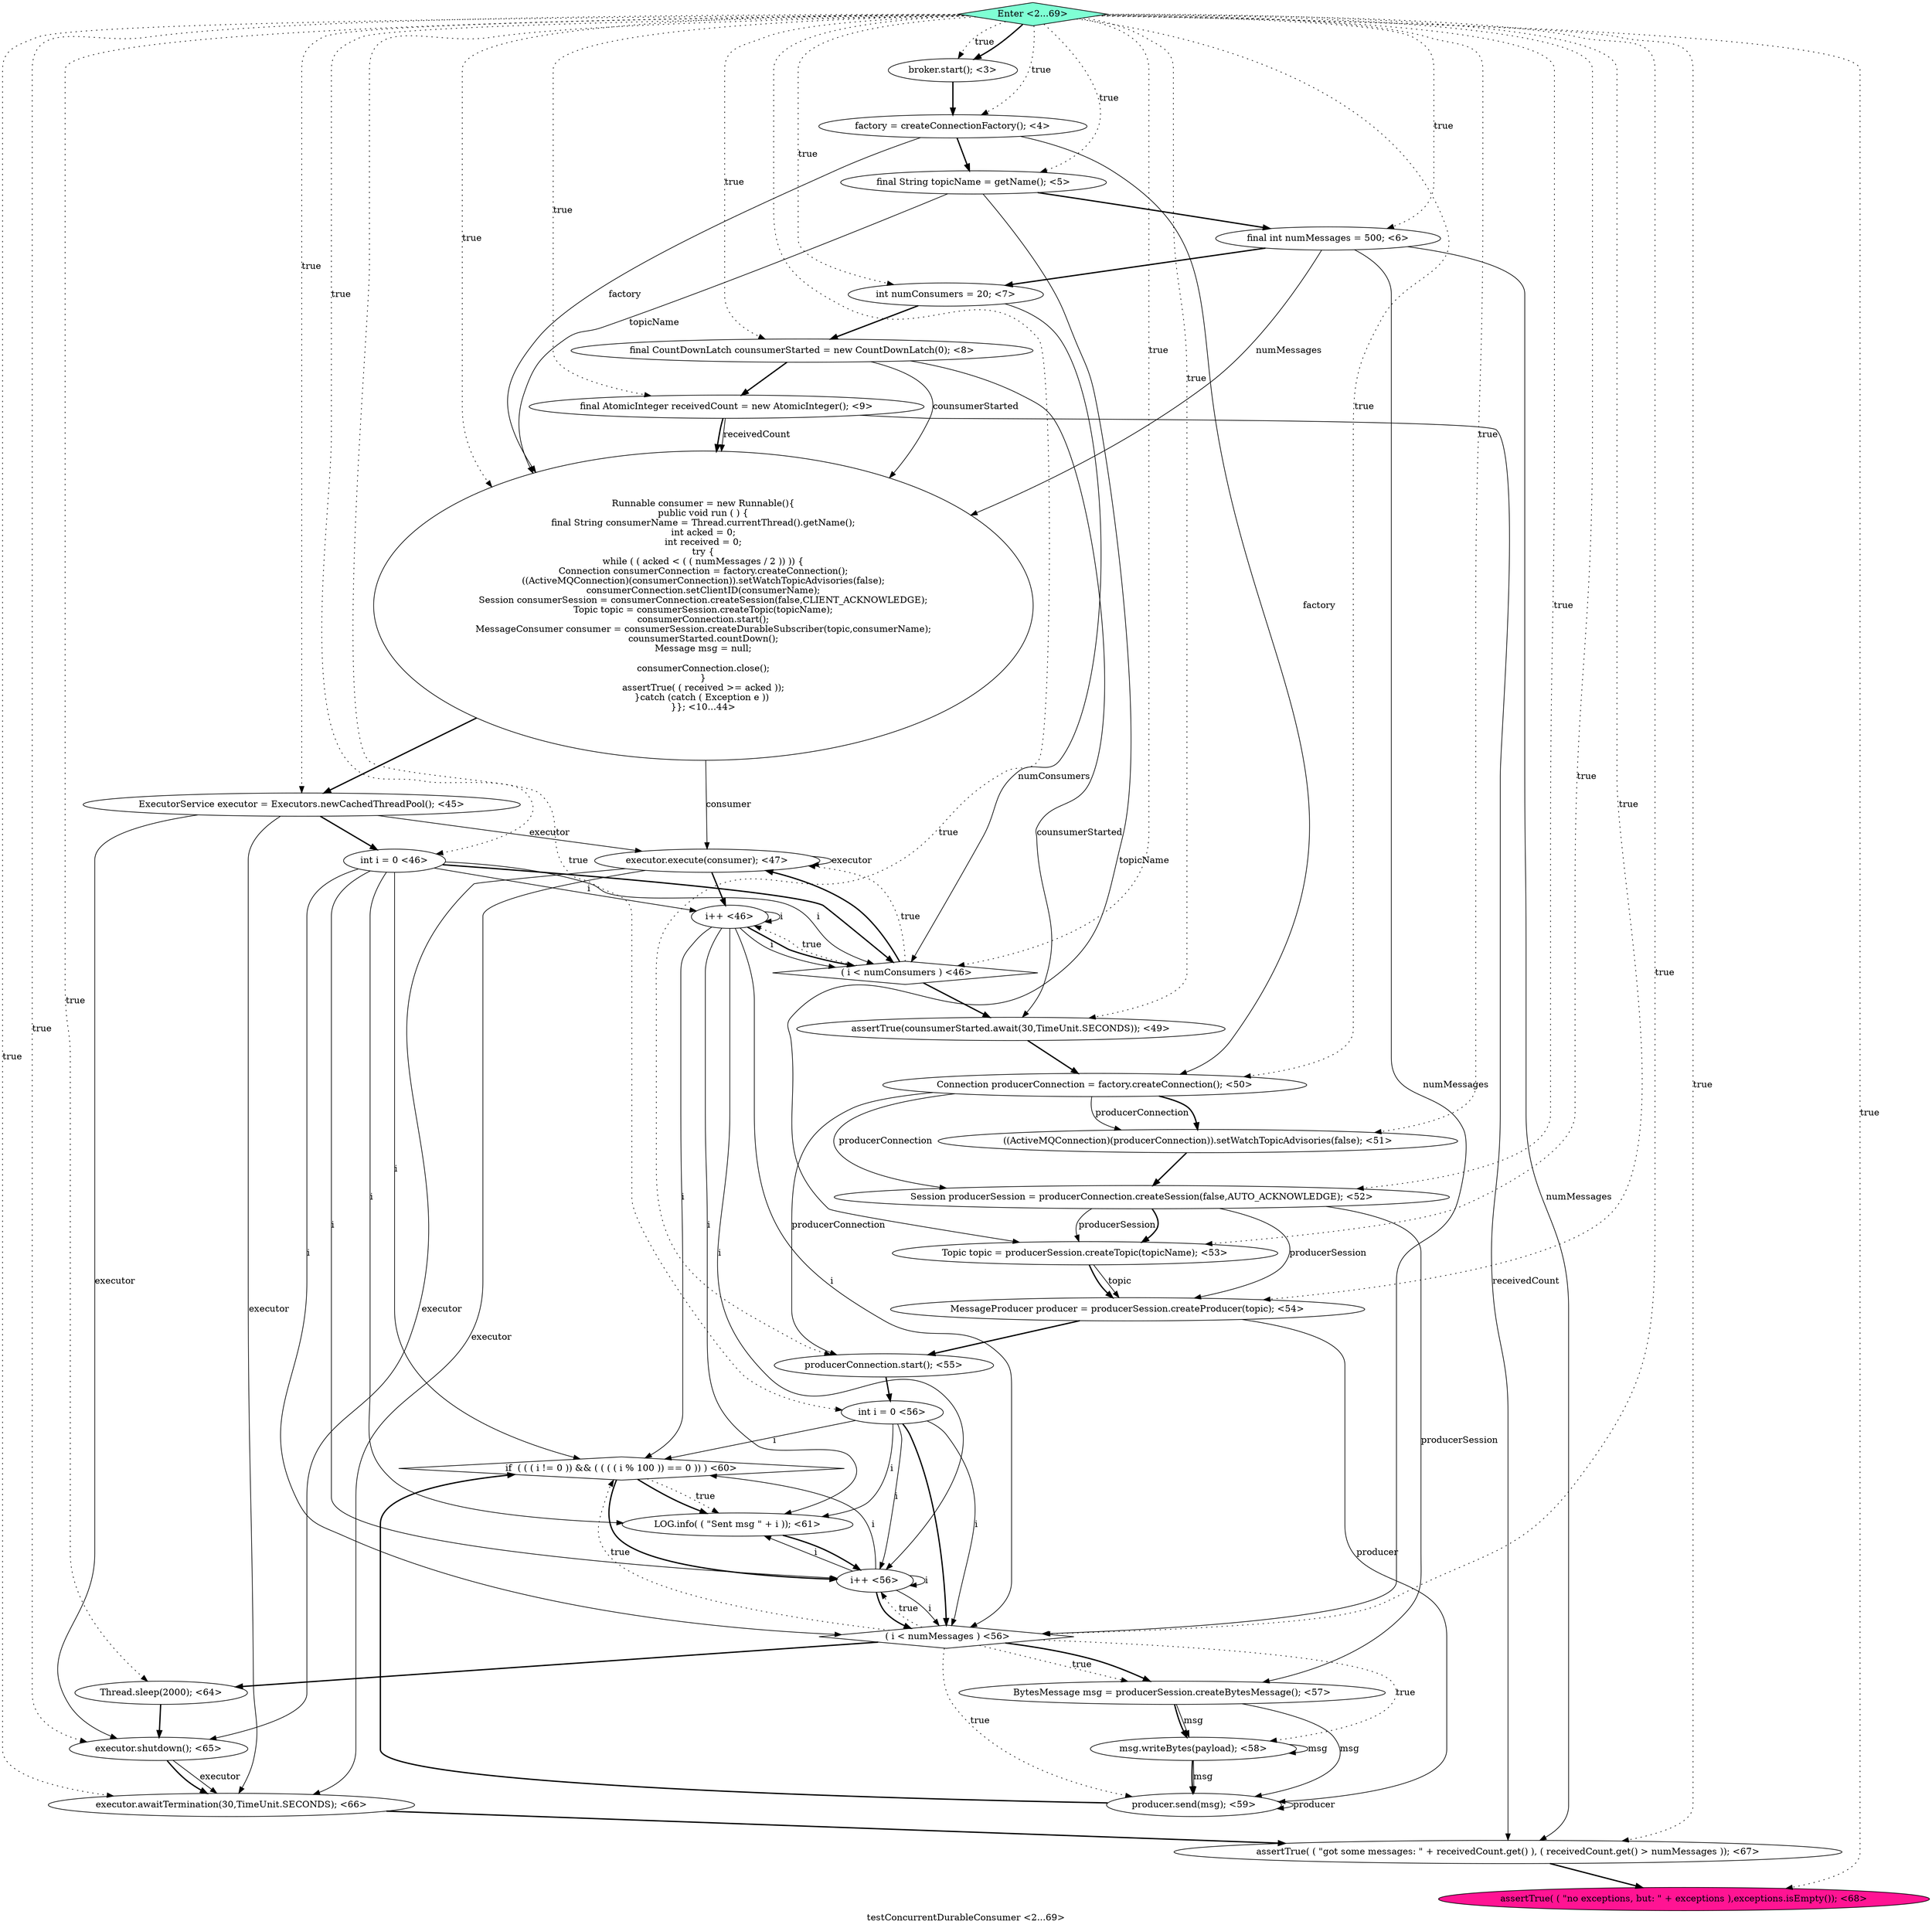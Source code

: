 digraph PDG {
label = "testConcurrentDurableConsumer <2...69>";
0.26 [style = filled, label = "if  ( ( ( i != 0 )) && ( ( ( ( i % 100 )) == 0 )) ) <60>", fillcolor = white, shape = diamond];
0.12 [style = filled, label = "executor.execute(consumer); <47>", fillcolor = white, shape = ellipse];
0.21 [style = filled, label = " ( i < numMessages ) <56>", fillcolor = white, shape = diamond];
0.15 [style = filled, label = "((ActiveMQConnection)(producerConnection)).setWatchTopicAdvisories(false); <51>", fillcolor = white, shape = ellipse];
0.16 [style = filled, label = "Session producerSession = producerConnection.createSession(false,AUTO_ACKNOWLEDGE); <52>", fillcolor = white, shape = ellipse];
0.30 [style = filled, label = "executor.awaitTermination(30,TimeUnit.SECONDS); <66>", fillcolor = white, shape = ellipse];
0.7 [style = filled, label = "Runnable consumer = new Runnable(){
public void run ( ) {
final String consumerName = Thread.currentThread().getName();
int acked = 0;
int received = 0;
try {
while ( ( acked < ( ( numMessages / 2 )) )) {
Connection consumerConnection = factory.createConnection();
((ActiveMQConnection)(consumerConnection)).setWatchTopicAdvisories(false);
consumerConnection.setClientID(consumerName);
Session consumerSession = consumerConnection.createSession(false,CLIENT_ACKNOWLEDGE);
Topic topic = consumerSession.createTopic(topicName);
consumerConnection.start();
MessageConsumer consumer = consumerSession.createDurableSubscriber(topic,consumerName);
counsumerStarted.countDown();
Message msg = null;

consumerConnection.close();
}
assertTrue( ( received >= acked ));
}catch (catch ( Exception e )) 
}}; <10...44>", fillcolor = white, shape = ellipse];
0.6 [style = filled, label = "final AtomicInteger receivedCount = new AtomicInteger(); <9>", fillcolor = white, shape = ellipse];
0.9 [style = filled, label = "int i = 0 <46>", fillcolor = white, shape = ellipse];
0.24 [style = filled, label = "msg.writeBytes(payload); <58>", fillcolor = white, shape = ellipse];
0.20 [style = filled, label = "int i = 0 <56>", fillcolor = white, shape = ellipse];
0.25 [style = filled, label = "producer.send(msg); <59>", fillcolor = white, shape = ellipse];
0.23 [style = filled, label = "BytesMessage msg = producerSession.createBytesMessage(); <57>", fillcolor = white, shape = ellipse];
0.32 [style = filled, label = "assertTrue( ( \"no exceptions, but: \" + exceptions ),exceptions.isEmpty()); <68>", fillcolor = deeppink, shape = ellipse];
0.3 [style = filled, label = "final int numMessages = 500; <6>", fillcolor = white, shape = ellipse];
0.10 [style = filled, label = " ( i < numConsumers ) <46>", fillcolor = white, shape = diamond];
0.11 [style = filled, label = "i++ <46>", fillcolor = white, shape = ellipse];
0.17 [style = filled, label = "Topic topic = producerSession.createTopic(topicName); <53>", fillcolor = white, shape = ellipse];
0.5 [style = filled, label = "final CountDownLatch counsumerStarted = new CountDownLatch(0); <8>", fillcolor = white, shape = ellipse];
0.27 [style = filled, label = "LOG.info( ( \"Sent msg \" + i )); <61>", fillcolor = white, shape = ellipse];
0.31 [style = filled, label = "assertTrue( ( \"got some messages: \" + receivedCount.get() ), ( receivedCount.get() > numMessages )); <67>", fillcolor = white, shape = ellipse];
0.8 [style = filled, label = "ExecutorService executor = Executors.newCachedThreadPool(); <45>", fillcolor = white, shape = ellipse];
0.13 [style = filled, label = "assertTrue(counsumerStarted.await(30,TimeUnit.SECONDS)); <49>", fillcolor = white, shape = ellipse];
0.1 [style = filled, label = "factory = createConnectionFactory(); <4>", fillcolor = white, shape = ellipse];
0.22 [style = filled, label = "i++ <56>", fillcolor = white, shape = ellipse];
0.18 [style = filled, label = "MessageProducer producer = producerSession.createProducer(topic); <54>", fillcolor = white, shape = ellipse];
0.28 [style = filled, label = "Thread.sleep(2000); <64>", fillcolor = white, shape = ellipse];
0.33 [style = filled, label = "Enter <2...69>", fillcolor = aquamarine, shape = diamond];
0.4 [style = filled, label = "int numConsumers = 20; <7>", fillcolor = white, shape = ellipse];
0.2 [style = filled, label = "final String topicName = getName(); <5>", fillcolor = white, shape = ellipse];
0.19 [style = filled, label = "producerConnection.start(); <55>", fillcolor = white, shape = ellipse];
0.29 [style = filled, label = "executor.shutdown(); <65>", fillcolor = white, shape = ellipse];
0.14 [style = filled, label = "Connection producerConnection = factory.createConnection(); <50>", fillcolor = white, shape = ellipse];
0.0 [style = filled, label = "broker.start(); <3>", fillcolor = white, shape = ellipse];
0.0 -> 0.1 [style = bold, label=""];
0.1 -> 0.2 [style = bold, label=""];
0.1 -> 0.7 [style = solid, label="factory"];
0.1 -> 0.14 [style = solid, label="factory"];
0.2 -> 0.3 [style = bold, label=""];
0.2 -> 0.7 [style = solid, label="topicName"];
0.2 -> 0.17 [style = solid, label="topicName"];
0.3 -> 0.4 [style = bold, label=""];
0.3 -> 0.7 [style = solid, label="numMessages"];
0.3 -> 0.21 [style = solid, label="numMessages"];
0.3 -> 0.31 [style = solid, label="numMessages"];
0.4 -> 0.5 [style = bold, label=""];
0.4 -> 0.10 [style = solid, label="numConsumers"];
0.5 -> 0.6 [style = bold, label=""];
0.5 -> 0.7 [style = solid, label="counsumerStarted"];
0.5 -> 0.13 [style = solid, label="counsumerStarted"];
0.6 -> 0.7 [style = solid, label="receivedCount"];
0.6 -> 0.7 [style = bold, label=""];
0.6 -> 0.31 [style = solid, label="receivedCount"];
0.7 -> 0.8 [style = bold, label=""];
0.7 -> 0.12 [style = solid, label="consumer"];
0.8 -> 0.9 [style = bold, label=""];
0.8 -> 0.12 [style = solid, label="executor"];
0.8 -> 0.29 [style = solid, label="executor"];
0.8 -> 0.30 [style = solid, label="executor"];
0.9 -> 0.10 [style = solid, label="i"];
0.9 -> 0.10 [style = bold, label=""];
0.9 -> 0.11 [style = solid, label="i"];
0.9 -> 0.21 [style = solid, label="i"];
0.9 -> 0.22 [style = solid, label="i"];
0.9 -> 0.26 [style = solid, label="i"];
0.9 -> 0.27 [style = solid, label="i"];
0.10 -> 0.11 [style = dotted, label="true"];
0.10 -> 0.12 [style = dotted, label="true"];
0.10 -> 0.12 [style = bold, label=""];
0.10 -> 0.13 [style = bold, label=""];
0.11 -> 0.10 [style = solid, label="i"];
0.11 -> 0.10 [style = bold, label=""];
0.11 -> 0.11 [style = solid, label="i"];
0.11 -> 0.21 [style = solid, label="i"];
0.11 -> 0.22 [style = solid, label="i"];
0.11 -> 0.26 [style = solid, label="i"];
0.11 -> 0.27 [style = solid, label="i"];
0.12 -> 0.11 [style = bold, label=""];
0.12 -> 0.12 [style = solid, label="executor"];
0.12 -> 0.29 [style = solid, label="executor"];
0.12 -> 0.30 [style = solid, label="executor"];
0.13 -> 0.14 [style = bold, label=""];
0.14 -> 0.15 [style = solid, label="producerConnection"];
0.14 -> 0.15 [style = bold, label=""];
0.14 -> 0.16 [style = solid, label="producerConnection"];
0.14 -> 0.19 [style = solid, label="producerConnection"];
0.15 -> 0.16 [style = bold, label=""];
0.16 -> 0.17 [style = solid, label="producerSession"];
0.16 -> 0.17 [style = bold, label=""];
0.16 -> 0.18 [style = solid, label="producerSession"];
0.16 -> 0.23 [style = solid, label="producerSession"];
0.17 -> 0.18 [style = solid, label="topic"];
0.17 -> 0.18 [style = bold, label=""];
0.18 -> 0.19 [style = bold, label=""];
0.18 -> 0.25 [style = solid, label="producer"];
0.19 -> 0.20 [style = bold, label=""];
0.20 -> 0.21 [style = solid, label="i"];
0.20 -> 0.21 [style = bold, label=""];
0.20 -> 0.22 [style = solid, label="i"];
0.20 -> 0.26 [style = solid, label="i"];
0.20 -> 0.27 [style = solid, label="i"];
0.21 -> 0.22 [style = dotted, label="true"];
0.21 -> 0.23 [style = dotted, label="true"];
0.21 -> 0.23 [style = bold, label=""];
0.21 -> 0.24 [style = dotted, label="true"];
0.21 -> 0.25 [style = dotted, label="true"];
0.21 -> 0.26 [style = dotted, label="true"];
0.21 -> 0.28 [style = bold, label=""];
0.22 -> 0.21 [style = solid, label="i"];
0.22 -> 0.21 [style = bold, label=""];
0.22 -> 0.22 [style = solid, label="i"];
0.22 -> 0.26 [style = solid, label="i"];
0.22 -> 0.27 [style = solid, label="i"];
0.23 -> 0.24 [style = solid, label="msg"];
0.23 -> 0.24 [style = bold, label=""];
0.23 -> 0.25 [style = solid, label="msg"];
0.24 -> 0.24 [style = solid, label="msg"];
0.24 -> 0.25 [style = solid, label="msg"];
0.24 -> 0.25 [style = bold, label=""];
0.25 -> 0.25 [style = solid, label="producer"];
0.25 -> 0.26 [style = bold, label=""];
0.26 -> 0.22 [style = bold, label=""];
0.26 -> 0.27 [style = dotted, label="true"];
0.26 -> 0.27 [style = bold, label=""];
0.27 -> 0.22 [style = bold, label=""];
0.28 -> 0.29 [style = bold, label=""];
0.29 -> 0.30 [style = solid, label="executor"];
0.29 -> 0.30 [style = bold, label=""];
0.30 -> 0.31 [style = bold, label=""];
0.31 -> 0.32 [style = bold, label=""];
0.33 -> 0.0 [style = dotted, label="true"];
0.33 -> 0.0 [style = bold, label=""];
0.33 -> 0.1 [style = dotted, label="true"];
0.33 -> 0.2 [style = dotted, label="true"];
0.33 -> 0.3 [style = dotted, label="true"];
0.33 -> 0.4 [style = dotted, label="true"];
0.33 -> 0.5 [style = dotted, label="true"];
0.33 -> 0.6 [style = dotted, label="true"];
0.33 -> 0.7 [style = dotted, label="true"];
0.33 -> 0.8 [style = dotted, label="true"];
0.33 -> 0.9 [style = dotted, label="true"];
0.33 -> 0.10 [style = dotted, label="true"];
0.33 -> 0.13 [style = dotted, label="true"];
0.33 -> 0.14 [style = dotted, label="true"];
0.33 -> 0.15 [style = dotted, label="true"];
0.33 -> 0.16 [style = dotted, label="true"];
0.33 -> 0.17 [style = dotted, label="true"];
0.33 -> 0.18 [style = dotted, label="true"];
0.33 -> 0.19 [style = dotted, label="true"];
0.33 -> 0.20 [style = dotted, label="true"];
0.33 -> 0.21 [style = dotted, label="true"];
0.33 -> 0.28 [style = dotted, label="true"];
0.33 -> 0.29 [style = dotted, label="true"];
0.33 -> 0.30 [style = dotted, label="true"];
0.33 -> 0.31 [style = dotted, label="true"];
0.33 -> 0.32 [style = dotted, label="true"];
}
